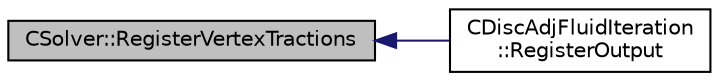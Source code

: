 digraph "CSolver::RegisterVertexTractions"
{
  edge [fontname="Helvetica",fontsize="10",labelfontname="Helvetica",labelfontsize="10"];
  node [fontname="Helvetica",fontsize="10",shape=record];
  rankdir="LR";
  Node4157 [label="CSolver::RegisterVertexTractions",height=0.2,width=0.4,color="black", fillcolor="grey75", style="filled", fontcolor="black"];
  Node4157 -> Node4158 [dir="back",color="midnightblue",fontsize="10",style="solid",fontname="Helvetica"];
  Node4158 [label="CDiscAdjFluidIteration\l::RegisterOutput",height=0.2,width=0.4,color="black", fillcolor="white", style="filled",URL="$class_c_disc_adj_fluid_iteration.html#afaa0f302eb638a0a89baf5af38bb617f",tooltip="Initializes the adjoints of the output variables of the fluid iteration. "];
}
